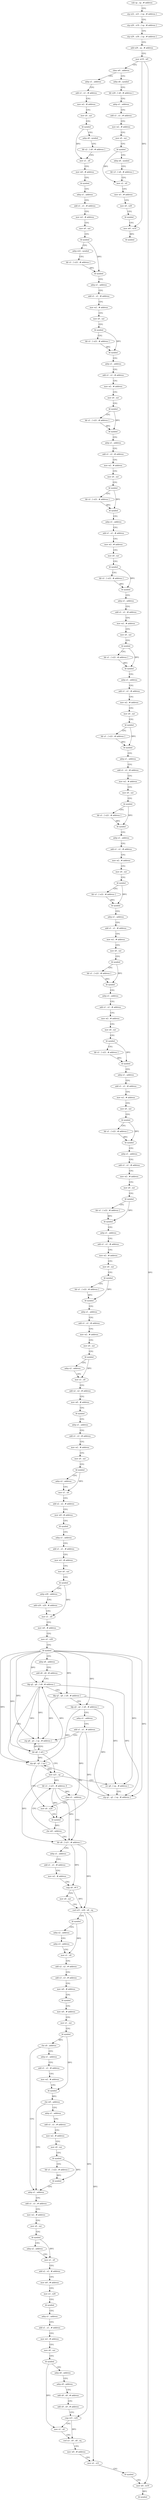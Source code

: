 digraph "func" {
"4202668" [label = "sub sp , sp , # address" ]
"4202672" [label = "stp x22 , x21 , [ sp , # address ]" ]
"4202676" [label = "stp x20 , x19 , [ sp , # address ]" ]
"4202680" [label = "stp x29 , x30 , [ sp , # address ]" ]
"4202684" [label = "add x29 , sp , # address" ]
"4202688" [label = "mov w19 , w0" ]
"4202692" [label = "cbnz w0 , address" ]
"4203564" [label = "adrp x8 , symbol" ]
"4202696" [label = "adrp x1 , address" ]
"4203568" [label = "ldr x20 , [ x8 , # address ]" ]
"4203572" [label = "adrp x1 , address" ]
"4203576" [label = "add x1 , x1 , # address" ]
"4203580" [label = "mov w2 , # address" ]
"4203584" [label = "mov x0 , xzr" ]
"4203588" [label = "bl symbol" ]
"4203592" [label = "adrp x8 , symbol" ]
"4203596" [label = "ldr x3 , [ x8 , # address ]" ]
"4203600" [label = "mov x2 , x0" ]
"4203604" [label = "mov w1 , # address" ]
"4203608" [label = "mov x0 , x20" ]
"4203612" [label = "bl symbol" ]
"4203616" [label = "mov w0 , w19" ]
"4203620" [label = "bl symbol" ]
"4202700" [label = "add x1 , x1 , # address" ]
"4202704" [label = "mov w2 , # address" ]
"4202708" [label = "mov x0 , xzr" ]
"4202712" [label = "bl symbol" ]
"4202716" [label = "adrp x8 , symbol" ]
"4202720" [label = "ldr x2 , [ x8 , # address ]" ]
"4202724" [label = "mov x1 , x0" ]
"4202728" [label = "mov w0 , # address" ]
"4202732" [label = "bl symbol" ]
"4202736" [label = "adrp x1 , address" ]
"4202740" [label = "add x1 , x1 , # address" ]
"4202744" [label = "mov w2 , # address" ]
"4202748" [label = "mov x0 , xzr" ]
"4202752" [label = "bl symbol" ]
"4202756" [label = "adrp x22 , symbol" ]
"4202760" [label = "ldr x1 , [ x22 , # address ]" ]
"4202764" [label = "bl symbol" ]
"4202768" [label = "adrp x1 , address" ]
"4202772" [label = "add x1 , x1 , # address" ]
"4202776" [label = "mov w2 , # address" ]
"4202780" [label = "mov x0 , xzr" ]
"4202784" [label = "bl symbol" ]
"4202788" [label = "ldr x1 , [ x22 , # address ]" ]
"4202792" [label = "bl symbol" ]
"4202796" [label = "adrp x1 , address" ]
"4202800" [label = "add x1 , x1 , # address" ]
"4202804" [label = "mov w2 , # address" ]
"4202808" [label = "mov x0 , xzr" ]
"4202812" [label = "bl symbol" ]
"4202816" [label = "ldr x1 , [ x22 , # address ]" ]
"4202820" [label = "bl symbol" ]
"4202824" [label = "adrp x1 , address" ]
"4202828" [label = "add x1 , x1 , # address" ]
"4202832" [label = "mov w2 , # address" ]
"4202836" [label = "mov x0 , xzr" ]
"4202840" [label = "bl symbol" ]
"4202844" [label = "ldr x1 , [ x22 , # address ]" ]
"4202848" [label = "bl symbol" ]
"4202852" [label = "adrp x1 , address" ]
"4202856" [label = "add x1 , x1 , # address" ]
"4202860" [label = "mov w2 , # address" ]
"4202864" [label = "mov x0 , xzr" ]
"4202868" [label = "bl symbol" ]
"4202872" [label = "ldr x1 , [ x22 , # address ]" ]
"4202876" [label = "bl symbol" ]
"4202880" [label = "adrp x1 , address" ]
"4202884" [label = "add x1 , x1 , # address" ]
"4202888" [label = "mov w2 , # address" ]
"4202892" [label = "mov x0 , xzr" ]
"4202896" [label = "bl symbol" ]
"4202900" [label = "ldr x1 , [ x22 , # address ]" ]
"4202904" [label = "bl symbol" ]
"4202908" [label = "adrp x1 , address" ]
"4202912" [label = "add x1 , x1 , # address" ]
"4202916" [label = "mov w2 , # address" ]
"4202920" [label = "mov x0 , xzr" ]
"4202924" [label = "bl symbol" ]
"4202928" [label = "ldr x1 , [ x22 , # address ]" ]
"4202932" [label = "bl symbol" ]
"4202936" [label = "adrp x1 , address" ]
"4202940" [label = "add x1 , x1 , # address" ]
"4202944" [label = "mov w2 , # address" ]
"4202948" [label = "mov x0 , xzr" ]
"4202952" [label = "bl symbol" ]
"4202956" [label = "ldr x1 , [ x22 , # address ]" ]
"4202960" [label = "bl symbol" ]
"4202964" [label = "adrp x1 , address" ]
"4202968" [label = "add x1 , x1 , # address" ]
"4202972" [label = "mov w2 , # address" ]
"4202976" [label = "mov x0 , xzr" ]
"4202980" [label = "bl symbol" ]
"4202984" [label = "ldr x1 , [ x22 , # address ]" ]
"4202988" [label = "bl symbol" ]
"4202992" [label = "adrp x1 , address" ]
"4202996" [label = "add x1 , x1 , # address" ]
"4203000" [label = "mov w2 , # address" ]
"4203004" [label = "mov x0 , xzr" ]
"4203008" [label = "bl symbol" ]
"4203012" [label = "ldr x1 , [ x22 , # address ]" ]
"4203016" [label = "bl symbol" ]
"4203020" [label = "adrp x1 , address" ]
"4203024" [label = "add x1 , x1 , # address" ]
"4203028" [label = "mov w2 , # address" ]
"4203032" [label = "mov x0 , xzr" ]
"4203036" [label = "bl symbol" ]
"4203040" [label = "ldr x1 , [ x22 , # address ]" ]
"4203044" [label = "bl symbol" ]
"4203048" [label = "adrp x1 , address" ]
"4203052" [label = "add x1 , x1 , # address" ]
"4203056" [label = "mov w2 , # address" ]
"4203060" [label = "mov x0 , xzr" ]
"4203064" [label = "bl symbol" ]
"4203068" [label = "ldr x1 , [ x22 , # address ]" ]
"4203072" [label = "bl symbol" ]
"4203076" [label = "adrp x1 , address" ]
"4203080" [label = "add x1 , x1 , # address" ]
"4203084" [label = "mov w2 , # address" ]
"4203088" [label = "mov x0 , xzr" ]
"4203092" [label = "bl symbol" ]
"4203096" [label = "ldr x1 , [ x22 , # address ]" ]
"4203100" [label = "bl symbol" ]
"4203104" [label = "adrp x1 , address" ]
"4203108" [label = "add x1 , x1 , # address" ]
"4203112" [label = "mov w2 , # address" ]
"4203116" [label = "mov x0 , xzr" ]
"4203120" [label = "bl symbol" ]
"4203124" [label = "ldr x1 , [ x22 , # address ]" ]
"4203128" [label = "bl symbol" ]
"4203132" [label = "adrp x1 , address" ]
"4203136" [label = "add x1 , x1 , # address" ]
"4203140" [label = "mov w2 , # address" ]
"4203144" [label = "mov x0 , xzr" ]
"4203148" [label = "bl symbol" ]
"4203152" [label = "adrp x2 , address" ]
"4203156" [label = "mov x1 , x0" ]
"4203160" [label = "add x2 , x2 , # address" ]
"4203164" [label = "mov w0 , # address" ]
"4203168" [label = "bl symbol" ]
"4203172" [label = "adrp x1 , address" ]
"4203176" [label = "add x1 , x1 , # address" ]
"4203180" [label = "mov w2 , # address" ]
"4203184" [label = "mov x0 , xzr" ]
"4203188" [label = "bl symbol" ]
"4203192" [label = "adrp x2 , address" ]
"4203196" [label = "mov x1 , x0" ]
"4203200" [label = "add x2 , x2 , # address" ]
"4203204" [label = "mov w0 , # address" ]
"4203208" [label = "bl symbol" ]
"4203212" [label = "adrp x1 , address" ]
"4203216" [label = "add x1 , x1 , # address" ]
"4203220" [label = "mov w2 , # address" ]
"4203224" [label = "mov x0 , xzr" ]
"4203228" [label = "bl symbol" ]
"4203232" [label = "adrp x20 , address" ]
"4203236" [label = "add x20 , x20 , # address" ]
"4203240" [label = "mov x1 , x0" ]
"4203244" [label = "mov w0 , # address" ]
"4203248" [label = "mov x2 , x20" ]
"4203252" [label = "bl symbol" ]
"4203256" [label = "adrp x8 , address" ]
"4203260" [label = "add x8 , x8 , # address" ]
"4203264" [label = "ldp q2 , q0 , [ x8 , # address ]" ]
"4203268" [label = "ldp q3 , q4 , [ x8 , # address ]" ]
"4203272" [label = "ldp q5 , q1 , [ x8 , # address ]" ]
"4203276" [label = "adrp x1 , address" ]
"4203280" [label = "add x1 , x1 , # address" ]
"4203284" [label = "stp q0 , q3 , [ sp , # address ]" ]
"4203288" [label = "ldr q0 , [ x8 ]" ]
"4203292" [label = "mov x21 , sp" ]
"4203296" [label = "str q4 , [ sp , # address ]" ]
"4203300" [label = "stp q1 , q2 , [ sp , # address ]" ]
"4203304" [label = "stp q0 , q5 , [ sp ]" ]
"4203308" [label = "mov x0 , x20" ]
"4203328" [label = "ldr x8 , [ x21 , # address ]" ]
"4203332" [label = "adrp x1 , address" ]
"4203336" [label = "add x1 , x1 , # address" ]
"4203340" [label = "mov w2 , # address" ]
"4203344" [label = "cmp x8 , # 0" ]
"4203348" [label = "mov x0 , xzr" ]
"4203352" [label = "csel x21 , x20 , x8 , eq" ]
"4203356" [label = "bl symbol" ]
"4203360" [label = "adrp x2 , address" ]
"4203364" [label = "adrp x3 , address" ]
"4203368" [label = "mov x1 , x0" ]
"4203372" [label = "add x2 , x2 , # address" ]
"4203376" [label = "add x3 , x3 , # address" ]
"4203380" [label = "mov w0 , # address" ]
"4203384" [label = "bl symbol" ]
"4203388" [label = "mov w0 , # address" ]
"4203392" [label = "mov x1 , xzr" ]
"4203396" [label = "bl symbol" ]
"4203400" [label = "cbz x0 , address" ]
"4203452" [label = "adrp x1 , address" ]
"4203404" [label = "adrp x1 , address" ]
"4203320" [label = "ldr x1 , [ x21 , # address ]!" ]
"4203324" [label = "cbnz x1 , address" ]
"4203456" [label = "add x1 , x1 , # address" ]
"4203460" [label = "mov w2 , # address" ]
"4203464" [label = "mov x0 , xzr" ]
"4203468" [label = "bl symbol" ]
"4203472" [label = "adrp x2 , address" ]
"4203476" [label = "mov x1 , x0" ]
"4203480" [label = "add x2 , x2 , # address" ]
"4203484" [label = "mov w0 , # address" ]
"4203488" [label = "mov x3 , x20" ]
"4203492" [label = "bl symbol" ]
"4203496" [label = "adrp x1 , address" ]
"4203500" [label = "add x1 , x1 , # address" ]
"4203504" [label = "mov w2 , # address" ]
"4203508" [label = "mov x0 , xzr" ]
"4203512" [label = "bl symbol" ]
"4203516" [label = "adrp x8 , address" ]
"4203520" [label = "adrp x9 , address" ]
"4203524" [label = "add x8 , x8 , # address" ]
"4203528" [label = "add x9 , x9 , # address" ]
"4203532" [label = "cmp x21 , x20" ]
"4203536" [label = "mov x1 , x0" ]
"4203540" [label = "csel x3 , x9 , x8 , eq" ]
"4203544" [label = "mov w0 , # address" ]
"4203548" [label = "mov x2 , x21" ]
"4203552" [label = "bl symbol" ]
"4203556" [label = "mov w0 , w19" ]
"4203560" [label = "bl symbol" ]
"4203408" [label = "add x1 , x1 , # address" ]
"4203412" [label = "mov w2 , # address" ]
"4203416" [label = "bl symbol" ]
"4203420" [label = "cbz w0 , address" ]
"4203424" [label = "adrp x1 , address" ]
"4203312" [label = "bl symbol" ]
"4203316" [label = "cbz w0 , address" ]
"4203428" [label = "add x1 , x1 , # address" ]
"4203432" [label = "mov w2 , # address" ]
"4203436" [label = "mov x0 , xzr" ]
"4203440" [label = "bl symbol" ]
"4203444" [label = "ldr x1 , [ x22 , # address ]" ]
"4203448" [label = "bl symbol" ]
"4202668" -> "4202672" [ label = "CFG" ]
"4202672" -> "4202676" [ label = "CFG" ]
"4202676" -> "4202680" [ label = "CFG" ]
"4202680" -> "4202684" [ label = "CFG" ]
"4202684" -> "4202688" [ label = "CFG" ]
"4202688" -> "4202692" [ label = "CFG" ]
"4202688" -> "4203616" [ label = "DFG" ]
"4202688" -> "4203556" [ label = "DFG" ]
"4202692" -> "4203564" [ label = "CFG" ]
"4202692" -> "4202696" [ label = "CFG" ]
"4203564" -> "4203568" [ label = "CFG" ]
"4202696" -> "4202700" [ label = "CFG" ]
"4203568" -> "4203572" [ label = "CFG" ]
"4203572" -> "4203576" [ label = "CFG" ]
"4203576" -> "4203580" [ label = "CFG" ]
"4203580" -> "4203584" [ label = "CFG" ]
"4203584" -> "4203588" [ label = "CFG" ]
"4203588" -> "4203592" [ label = "CFG" ]
"4203588" -> "4203600" [ label = "DFG" ]
"4203592" -> "4203596" [ label = "CFG" ]
"4203596" -> "4203600" [ label = "CFG" ]
"4203600" -> "4203604" [ label = "CFG" ]
"4203604" -> "4203608" [ label = "CFG" ]
"4203608" -> "4203612" [ label = "CFG" ]
"4203612" -> "4203616" [ label = "CFG" ]
"4203616" -> "4203620" [ label = "DFG" ]
"4202700" -> "4202704" [ label = "CFG" ]
"4202704" -> "4202708" [ label = "CFG" ]
"4202708" -> "4202712" [ label = "CFG" ]
"4202712" -> "4202716" [ label = "CFG" ]
"4202712" -> "4202724" [ label = "DFG" ]
"4202716" -> "4202720" [ label = "CFG" ]
"4202720" -> "4202724" [ label = "CFG" ]
"4202724" -> "4202728" [ label = "CFG" ]
"4202728" -> "4202732" [ label = "CFG" ]
"4202732" -> "4202736" [ label = "CFG" ]
"4202736" -> "4202740" [ label = "CFG" ]
"4202740" -> "4202744" [ label = "CFG" ]
"4202744" -> "4202748" [ label = "CFG" ]
"4202748" -> "4202752" [ label = "CFG" ]
"4202752" -> "4202756" [ label = "CFG" ]
"4202752" -> "4202764" [ label = "DFG" ]
"4202756" -> "4202760" [ label = "CFG" ]
"4202760" -> "4202764" [ label = "DFG" ]
"4202764" -> "4202768" [ label = "CFG" ]
"4202768" -> "4202772" [ label = "CFG" ]
"4202772" -> "4202776" [ label = "CFG" ]
"4202776" -> "4202780" [ label = "CFG" ]
"4202780" -> "4202784" [ label = "CFG" ]
"4202784" -> "4202788" [ label = "CFG" ]
"4202784" -> "4202792" [ label = "DFG" ]
"4202788" -> "4202792" [ label = "DFG" ]
"4202792" -> "4202796" [ label = "CFG" ]
"4202796" -> "4202800" [ label = "CFG" ]
"4202800" -> "4202804" [ label = "CFG" ]
"4202804" -> "4202808" [ label = "CFG" ]
"4202808" -> "4202812" [ label = "CFG" ]
"4202812" -> "4202816" [ label = "CFG" ]
"4202812" -> "4202820" [ label = "DFG" ]
"4202816" -> "4202820" [ label = "DFG" ]
"4202820" -> "4202824" [ label = "CFG" ]
"4202824" -> "4202828" [ label = "CFG" ]
"4202828" -> "4202832" [ label = "CFG" ]
"4202832" -> "4202836" [ label = "CFG" ]
"4202836" -> "4202840" [ label = "CFG" ]
"4202840" -> "4202844" [ label = "CFG" ]
"4202840" -> "4202848" [ label = "DFG" ]
"4202844" -> "4202848" [ label = "DFG" ]
"4202848" -> "4202852" [ label = "CFG" ]
"4202852" -> "4202856" [ label = "CFG" ]
"4202856" -> "4202860" [ label = "CFG" ]
"4202860" -> "4202864" [ label = "CFG" ]
"4202864" -> "4202868" [ label = "CFG" ]
"4202868" -> "4202872" [ label = "CFG" ]
"4202868" -> "4202876" [ label = "DFG" ]
"4202872" -> "4202876" [ label = "DFG" ]
"4202876" -> "4202880" [ label = "CFG" ]
"4202880" -> "4202884" [ label = "CFG" ]
"4202884" -> "4202888" [ label = "CFG" ]
"4202888" -> "4202892" [ label = "CFG" ]
"4202892" -> "4202896" [ label = "CFG" ]
"4202896" -> "4202900" [ label = "CFG" ]
"4202896" -> "4202904" [ label = "DFG" ]
"4202900" -> "4202904" [ label = "DFG" ]
"4202904" -> "4202908" [ label = "CFG" ]
"4202908" -> "4202912" [ label = "CFG" ]
"4202912" -> "4202916" [ label = "CFG" ]
"4202916" -> "4202920" [ label = "CFG" ]
"4202920" -> "4202924" [ label = "CFG" ]
"4202924" -> "4202928" [ label = "CFG" ]
"4202924" -> "4202932" [ label = "DFG" ]
"4202928" -> "4202932" [ label = "DFG" ]
"4202932" -> "4202936" [ label = "CFG" ]
"4202936" -> "4202940" [ label = "CFG" ]
"4202940" -> "4202944" [ label = "CFG" ]
"4202944" -> "4202948" [ label = "CFG" ]
"4202948" -> "4202952" [ label = "CFG" ]
"4202952" -> "4202956" [ label = "CFG" ]
"4202952" -> "4202960" [ label = "DFG" ]
"4202956" -> "4202960" [ label = "DFG" ]
"4202960" -> "4202964" [ label = "CFG" ]
"4202964" -> "4202968" [ label = "CFG" ]
"4202968" -> "4202972" [ label = "CFG" ]
"4202972" -> "4202976" [ label = "CFG" ]
"4202976" -> "4202980" [ label = "CFG" ]
"4202980" -> "4202984" [ label = "CFG" ]
"4202980" -> "4202988" [ label = "DFG" ]
"4202984" -> "4202988" [ label = "DFG" ]
"4202988" -> "4202992" [ label = "CFG" ]
"4202992" -> "4202996" [ label = "CFG" ]
"4202996" -> "4203000" [ label = "CFG" ]
"4203000" -> "4203004" [ label = "CFG" ]
"4203004" -> "4203008" [ label = "CFG" ]
"4203008" -> "4203012" [ label = "CFG" ]
"4203008" -> "4203016" [ label = "DFG" ]
"4203012" -> "4203016" [ label = "DFG" ]
"4203016" -> "4203020" [ label = "CFG" ]
"4203020" -> "4203024" [ label = "CFG" ]
"4203024" -> "4203028" [ label = "CFG" ]
"4203028" -> "4203032" [ label = "CFG" ]
"4203032" -> "4203036" [ label = "CFG" ]
"4203036" -> "4203040" [ label = "CFG" ]
"4203036" -> "4203044" [ label = "DFG" ]
"4203040" -> "4203044" [ label = "DFG" ]
"4203044" -> "4203048" [ label = "CFG" ]
"4203048" -> "4203052" [ label = "CFG" ]
"4203052" -> "4203056" [ label = "CFG" ]
"4203056" -> "4203060" [ label = "CFG" ]
"4203060" -> "4203064" [ label = "CFG" ]
"4203064" -> "4203068" [ label = "CFG" ]
"4203064" -> "4203072" [ label = "DFG" ]
"4203068" -> "4203072" [ label = "DFG" ]
"4203072" -> "4203076" [ label = "CFG" ]
"4203076" -> "4203080" [ label = "CFG" ]
"4203080" -> "4203084" [ label = "CFG" ]
"4203084" -> "4203088" [ label = "CFG" ]
"4203088" -> "4203092" [ label = "CFG" ]
"4203092" -> "4203096" [ label = "CFG" ]
"4203092" -> "4203100" [ label = "DFG" ]
"4203096" -> "4203100" [ label = "DFG" ]
"4203100" -> "4203104" [ label = "CFG" ]
"4203104" -> "4203108" [ label = "CFG" ]
"4203108" -> "4203112" [ label = "CFG" ]
"4203112" -> "4203116" [ label = "CFG" ]
"4203116" -> "4203120" [ label = "CFG" ]
"4203120" -> "4203124" [ label = "CFG" ]
"4203120" -> "4203128" [ label = "DFG" ]
"4203124" -> "4203128" [ label = "DFG" ]
"4203128" -> "4203132" [ label = "CFG" ]
"4203132" -> "4203136" [ label = "CFG" ]
"4203136" -> "4203140" [ label = "CFG" ]
"4203140" -> "4203144" [ label = "CFG" ]
"4203144" -> "4203148" [ label = "CFG" ]
"4203148" -> "4203152" [ label = "CFG" ]
"4203148" -> "4203156" [ label = "DFG" ]
"4203152" -> "4203156" [ label = "CFG" ]
"4203156" -> "4203160" [ label = "CFG" ]
"4203160" -> "4203164" [ label = "CFG" ]
"4203164" -> "4203168" [ label = "CFG" ]
"4203168" -> "4203172" [ label = "CFG" ]
"4203172" -> "4203176" [ label = "CFG" ]
"4203176" -> "4203180" [ label = "CFG" ]
"4203180" -> "4203184" [ label = "CFG" ]
"4203184" -> "4203188" [ label = "CFG" ]
"4203188" -> "4203192" [ label = "CFG" ]
"4203188" -> "4203196" [ label = "DFG" ]
"4203192" -> "4203196" [ label = "CFG" ]
"4203196" -> "4203200" [ label = "CFG" ]
"4203200" -> "4203204" [ label = "CFG" ]
"4203204" -> "4203208" [ label = "CFG" ]
"4203208" -> "4203212" [ label = "CFG" ]
"4203212" -> "4203216" [ label = "CFG" ]
"4203216" -> "4203220" [ label = "CFG" ]
"4203220" -> "4203224" [ label = "CFG" ]
"4203224" -> "4203228" [ label = "CFG" ]
"4203228" -> "4203232" [ label = "CFG" ]
"4203228" -> "4203240" [ label = "DFG" ]
"4203232" -> "4203236" [ label = "CFG" ]
"4203236" -> "4203240" [ label = "CFG" ]
"4203240" -> "4203244" [ label = "CFG" ]
"4203244" -> "4203248" [ label = "CFG" ]
"4203248" -> "4203252" [ label = "CFG" ]
"4203252" -> "4203256" [ label = "CFG" ]
"4203252" -> "4203264" [ label = "DFG" ]
"4203252" -> "4203284" [ label = "DFG" ]
"4203252" -> "4203288" [ label = "DFG" ]
"4203252" -> "4203304" [ label = "DFG" ]
"4203252" -> "4203272" [ label = "DFG" ]
"4203252" -> "4203300" [ label = "DFG" ]
"4203252" -> "4203268" [ label = "DFG" ]
"4203252" -> "4203296" [ label = "DFG" ]
"4203256" -> "4203260" [ label = "CFG" ]
"4203260" -> "4203264" [ label = "CFG" ]
"4203264" -> "4203268" [ label = "CFG" ]
"4203264" -> "4203284" [ label = "DFG" ]
"4203264" -> "4203288" [ label = "DFG" ]
"4203264" -> "4203300" [ label = "DFG" ]
"4203264" -> "4203304" [ label = "DFG" ]
"4203268" -> "4203272" [ label = "CFG" ]
"4203268" -> "4203284" [ label = "DFG" ]
"4203268" -> "4203296" [ label = "DFG" ]
"4203272" -> "4203276" [ label = "CFG" ]
"4203272" -> "4203300" [ label = "DFG" ]
"4203272" -> "4203304" [ label = "DFG" ]
"4203276" -> "4203280" [ label = "CFG" ]
"4203280" -> "4203284" [ label = "CFG" ]
"4203280" -> "4203312" [ label = "DFG" ]
"4203280" -> "4203324" [ label = "DFG" ]
"4203284" -> "4203288" [ label = "CFG" ]
"4203288" -> "4203292" [ label = "CFG" ]
"4203288" -> "4203264" [ label = "DFG" ]
"4203288" -> "4203284" [ label = "DFG" ]
"4203288" -> "4203304" [ label = "DFG" ]
"4203292" -> "4203296" [ label = "CFG" ]
"4203292" -> "4203328" [ label = "DFG" ]
"4203292" -> "4203320" [ label = "DFG" ]
"4203296" -> "4203300" [ label = "CFG" ]
"4203300" -> "4203304" [ label = "CFG" ]
"4203304" -> "4203308" [ label = "CFG" ]
"4203304" -> "4203292" [ label = "DFG" ]
"4203308" -> "4203312" [ label = "CFG" ]
"4203328" -> "4203332" [ label = "CFG" ]
"4203328" -> "4203344" [ label = "DFG" ]
"4203328" -> "4203352" [ label = "DFG" ]
"4203332" -> "4203336" [ label = "CFG" ]
"4203336" -> "4203340" [ label = "CFG" ]
"4203340" -> "4203344" [ label = "CFG" ]
"4203344" -> "4203348" [ label = "CFG" ]
"4203344" -> "4203352" [ label = "DFG" ]
"4203348" -> "4203352" [ label = "CFG" ]
"4203352" -> "4203356" [ label = "CFG" ]
"4203352" -> "4203532" [ label = "DFG" ]
"4203352" -> "4203548" [ label = "DFG" ]
"4203356" -> "4203360" [ label = "CFG" ]
"4203356" -> "4203368" [ label = "DFG" ]
"4203360" -> "4203364" [ label = "CFG" ]
"4203364" -> "4203368" [ label = "CFG" ]
"4203368" -> "4203372" [ label = "CFG" ]
"4203372" -> "4203376" [ label = "CFG" ]
"4203376" -> "4203380" [ label = "CFG" ]
"4203380" -> "4203384" [ label = "CFG" ]
"4203384" -> "4203388" [ label = "CFG" ]
"4203388" -> "4203392" [ label = "CFG" ]
"4203392" -> "4203396" [ label = "CFG" ]
"4203396" -> "4203400" [ label = "DFG" ]
"4203396" -> "4203416" [ label = "DFG" ]
"4203400" -> "4203452" [ label = "CFG" ]
"4203400" -> "4203404" [ label = "CFG" ]
"4203452" -> "4203456" [ label = "CFG" ]
"4203404" -> "4203408" [ label = "CFG" ]
"4203320" -> "4203324" [ label = "DFG" ]
"4203320" -> "4203312" [ label = "DFG" ]
"4203320" -> "4203328" [ label = "DFG" ]
"4203324" -> "4203308" [ label = "CFG" ]
"4203324" -> "4203328" [ label = "CFG" ]
"4203456" -> "4203460" [ label = "CFG" ]
"4203460" -> "4203464" [ label = "CFG" ]
"4203464" -> "4203468" [ label = "CFG" ]
"4203468" -> "4203472" [ label = "CFG" ]
"4203468" -> "4203476" [ label = "DFG" ]
"4203472" -> "4203476" [ label = "CFG" ]
"4203476" -> "4203480" [ label = "CFG" ]
"4203480" -> "4203484" [ label = "CFG" ]
"4203484" -> "4203488" [ label = "CFG" ]
"4203488" -> "4203492" [ label = "CFG" ]
"4203492" -> "4203496" [ label = "CFG" ]
"4203496" -> "4203500" [ label = "CFG" ]
"4203500" -> "4203504" [ label = "CFG" ]
"4203504" -> "4203508" [ label = "CFG" ]
"4203508" -> "4203512" [ label = "CFG" ]
"4203512" -> "4203516" [ label = "CFG" ]
"4203512" -> "4203536" [ label = "DFG" ]
"4203516" -> "4203520" [ label = "CFG" ]
"4203520" -> "4203524" [ label = "CFG" ]
"4203524" -> "4203528" [ label = "CFG" ]
"4203528" -> "4203532" [ label = "CFG" ]
"4203532" -> "4203536" [ label = "CFG" ]
"4203532" -> "4203540" [ label = "DFG" ]
"4203536" -> "4203540" [ label = "CFG" ]
"4203540" -> "4203544" [ label = "CFG" ]
"4203544" -> "4203548" [ label = "CFG" ]
"4203548" -> "4203552" [ label = "CFG" ]
"4203552" -> "4203556" [ label = "CFG" ]
"4203556" -> "4203560" [ label = "DFG" ]
"4203408" -> "4203412" [ label = "CFG" ]
"4203412" -> "4203416" [ label = "CFG" ]
"4203416" -> "4203420" [ label = "DFG" ]
"4203420" -> "4203452" [ label = "CFG" ]
"4203420" -> "4203424" [ label = "CFG" ]
"4203424" -> "4203428" [ label = "CFG" ]
"4203312" -> "4203316" [ label = "DFG" ]
"4203316" -> "4203328" [ label = "CFG" ]
"4203316" -> "4203320" [ label = "CFG" ]
"4203428" -> "4203432" [ label = "CFG" ]
"4203432" -> "4203436" [ label = "CFG" ]
"4203436" -> "4203440" [ label = "CFG" ]
"4203440" -> "4203444" [ label = "CFG" ]
"4203440" -> "4203448" [ label = "DFG" ]
"4203444" -> "4203448" [ label = "DFG" ]
"4203448" -> "4203452" [ label = "CFG" ]
}
